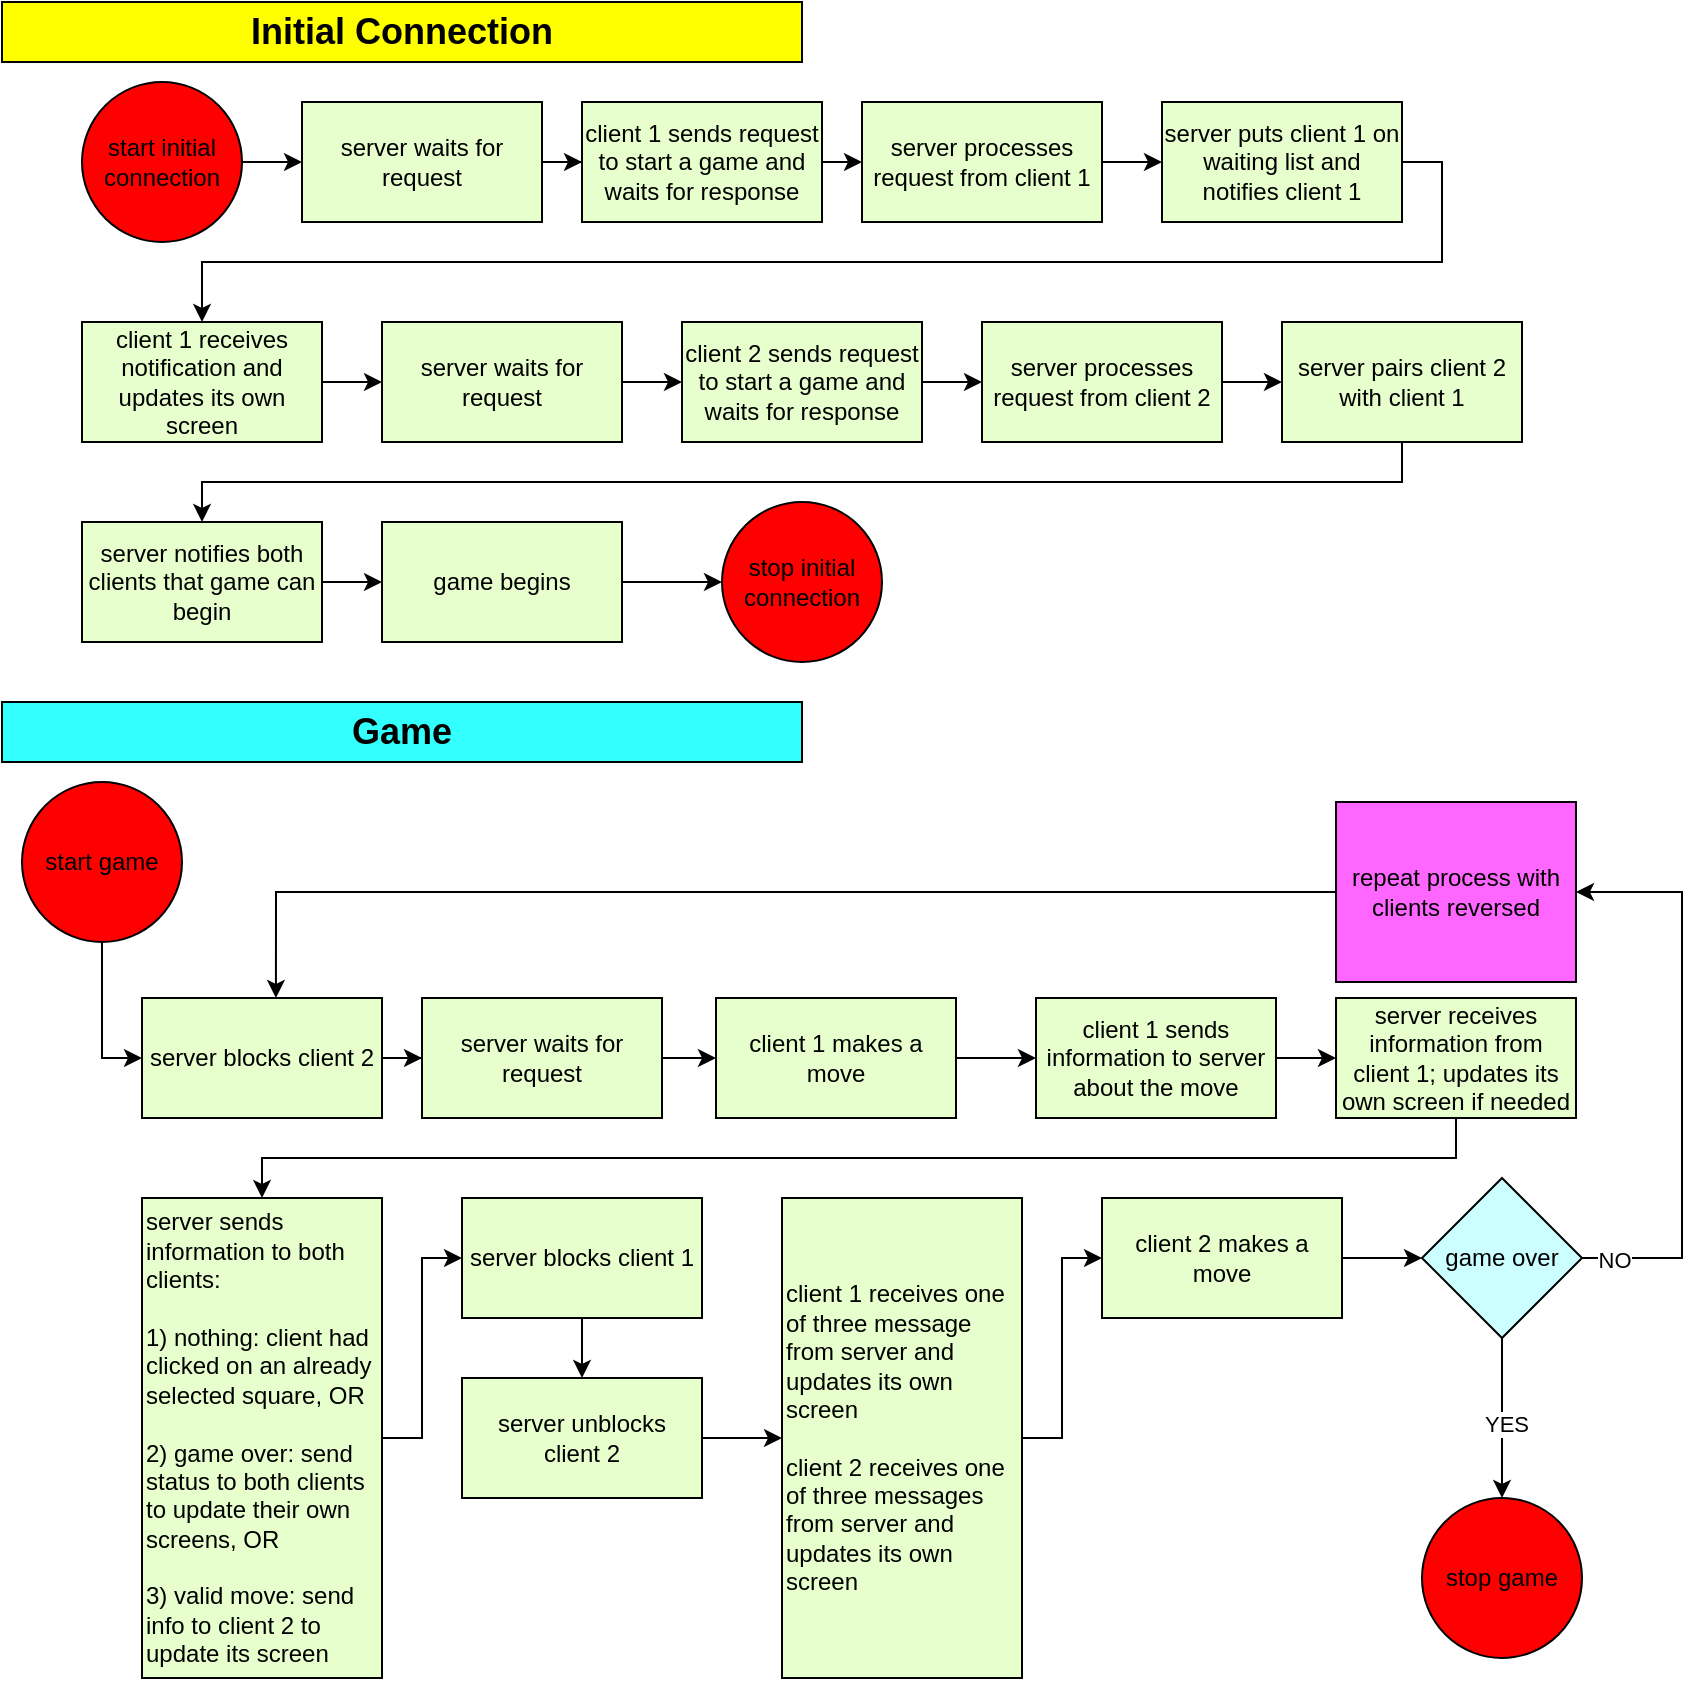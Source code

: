 <mxfile version="21.3.5" type="google">
  <diagram name="Page-1" id="1QbScK5wxTsoiBnjGym_">
    <mxGraphModel grid="1" page="1" gridSize="10" guides="1" tooltips="1" connect="1" arrows="1" fold="1" pageScale="1" pageWidth="850" pageHeight="1100" math="0" shadow="0">
      <root>
        <mxCell id="0" />
        <mxCell id="1" parent="0" />
        <mxCell id="Xri7i-WClRXvd3JNJ8lY-3" value="" style="edgeStyle=orthogonalEdgeStyle;rounded=0;orthogonalLoop=1;jettySize=auto;html=1;" edge="1" parent="1" source="Xri7i-WClRXvd3JNJ8lY-1" target="Xri7i-WClRXvd3JNJ8lY-2">
          <mxGeometry relative="1" as="geometry" />
        </mxCell>
        <mxCell id="Xri7i-WClRXvd3JNJ8lY-1" value="start initial connection" style="ellipse;whiteSpace=wrap;html=1;aspect=fixed;fillColor=#FF0000;" vertex="1" parent="1">
          <mxGeometry x="40" y="40" width="80" height="80" as="geometry" />
        </mxCell>
        <mxCell id="Xri7i-WClRXvd3JNJ8lY-5" value="" style="edgeStyle=orthogonalEdgeStyle;rounded=0;orthogonalLoop=1;jettySize=auto;html=1;" edge="1" parent="1" source="Xri7i-WClRXvd3JNJ8lY-2" target="Xri7i-WClRXvd3JNJ8lY-4">
          <mxGeometry relative="1" as="geometry" />
        </mxCell>
        <mxCell id="Xri7i-WClRXvd3JNJ8lY-2" value="server waits for request" style="whiteSpace=wrap;html=1;fillColor=#E6FFCC;" vertex="1" parent="1">
          <mxGeometry x="150" y="50" width="120" height="60" as="geometry" />
        </mxCell>
        <mxCell id="Xri7i-WClRXvd3JNJ8lY-11" style="edgeStyle=orthogonalEdgeStyle;rounded=0;orthogonalLoop=1;jettySize=auto;html=1;exitX=1;exitY=0.5;exitDx=0;exitDy=0;entryX=0;entryY=0.5;entryDx=0;entryDy=0;" edge="1" parent="1" source="Xri7i-WClRXvd3JNJ8lY-4" target="Xri7i-WClRXvd3JNJ8lY-8">
          <mxGeometry relative="1" as="geometry" />
        </mxCell>
        <mxCell id="Xri7i-WClRXvd3JNJ8lY-4" value="client 1 sends request to start a game and waits for response" style="whiteSpace=wrap;html=1;fillColor=#E6FFCC;" vertex="1" parent="1">
          <mxGeometry x="290" y="50" width="120" height="60" as="geometry" />
        </mxCell>
        <mxCell id="Xri7i-WClRXvd3JNJ8lY-13" value="" style="edgeStyle=orthogonalEdgeStyle;rounded=0;orthogonalLoop=1;jettySize=auto;html=1;" edge="1" parent="1" source="Xri7i-WClRXvd3JNJ8lY-8" target="Xri7i-WClRXvd3JNJ8lY-12">
          <mxGeometry relative="1" as="geometry" />
        </mxCell>
        <mxCell id="Xri7i-WClRXvd3JNJ8lY-8" value="server processes request from client 1" style="whiteSpace=wrap;html=1;fillColor=#E6FFCC;" vertex="1" parent="1">
          <mxGeometry x="430" y="50" width="120" height="60" as="geometry" />
        </mxCell>
        <mxCell id="Xri7i-WClRXvd3JNJ8lY-15" value="" style="edgeStyle=orthogonalEdgeStyle;rounded=0;orthogonalLoop=1;jettySize=auto;html=1;" edge="1" parent="1" source="Xri7i-WClRXvd3JNJ8lY-12" target="Xri7i-WClRXvd3JNJ8lY-14">
          <mxGeometry relative="1" as="geometry">
            <Array as="points">
              <mxPoint x="720" y="80" />
              <mxPoint x="720" y="130" />
              <mxPoint x="100" y="130" />
            </Array>
          </mxGeometry>
        </mxCell>
        <mxCell id="Xri7i-WClRXvd3JNJ8lY-12" value="server puts client 1 on waiting list and notifies client 1" style="whiteSpace=wrap;html=1;fillColor=#E6FFCC;" vertex="1" parent="1">
          <mxGeometry x="580" y="50" width="120" height="60" as="geometry" />
        </mxCell>
        <mxCell id="Xri7i-WClRXvd3JNJ8lY-18" value="" style="edgeStyle=orthogonalEdgeStyle;rounded=0;orthogonalLoop=1;jettySize=auto;html=1;" edge="1" parent="1" source="Xri7i-WClRXvd3JNJ8lY-14" target="Xri7i-WClRXvd3JNJ8lY-17">
          <mxGeometry relative="1" as="geometry" />
        </mxCell>
        <mxCell id="Xri7i-WClRXvd3JNJ8lY-14" value="client 1 receives notification and updates its own screen" style="whiteSpace=wrap;html=1;fillColor=#E6FFCC;" vertex="1" parent="1">
          <mxGeometry x="40" y="160" width="120" height="60" as="geometry" />
        </mxCell>
        <mxCell id="Xri7i-WClRXvd3JNJ8lY-16" value="&lt;font style=&quot;font-size: 18px;&quot;&gt;Initial Connection&lt;/font&gt;" style="rounded=0;whiteSpace=wrap;html=1;fillColor=#FFFF00;fontStyle=1" vertex="1" parent="1">
          <mxGeometry width="400" height="30" as="geometry" />
        </mxCell>
        <mxCell id="Xri7i-WClRXvd3JNJ8lY-20" value="" style="edgeStyle=orthogonalEdgeStyle;rounded=0;orthogonalLoop=1;jettySize=auto;html=1;" edge="1" parent="1" source="Xri7i-WClRXvd3JNJ8lY-17" target="Xri7i-WClRXvd3JNJ8lY-19">
          <mxGeometry relative="1" as="geometry" />
        </mxCell>
        <mxCell id="Xri7i-WClRXvd3JNJ8lY-17" value="server waits for request" style="whiteSpace=wrap;html=1;fillColor=#E6FFCC;" vertex="1" parent="1">
          <mxGeometry x="190" y="160" width="120" height="60" as="geometry" />
        </mxCell>
        <mxCell id="Xri7i-WClRXvd3JNJ8lY-22" value="" style="edgeStyle=orthogonalEdgeStyle;rounded=0;orthogonalLoop=1;jettySize=auto;html=1;" edge="1" parent="1" source="Xri7i-WClRXvd3JNJ8lY-19" target="Xri7i-WClRXvd3JNJ8lY-21">
          <mxGeometry relative="1" as="geometry" />
        </mxCell>
        <mxCell id="Xri7i-WClRXvd3JNJ8lY-19" value="client 2 sends request to start a game and waits for response" style="whiteSpace=wrap;html=1;fillColor=#E6FFCC;" vertex="1" parent="1">
          <mxGeometry x="340" y="160" width="120" height="60" as="geometry" />
        </mxCell>
        <mxCell id="Xri7i-WClRXvd3JNJ8lY-24" value="" style="edgeStyle=orthogonalEdgeStyle;rounded=0;orthogonalLoop=1;jettySize=auto;html=1;" edge="1" parent="1" source="Xri7i-WClRXvd3JNJ8lY-21" target="Xri7i-WClRXvd3JNJ8lY-23">
          <mxGeometry relative="1" as="geometry" />
        </mxCell>
        <mxCell id="Xri7i-WClRXvd3JNJ8lY-21" value="server processes request from client 2" style="whiteSpace=wrap;html=1;fillColor=#E6FFCC;" vertex="1" parent="1">
          <mxGeometry x="490" y="160" width="120" height="60" as="geometry" />
        </mxCell>
        <mxCell id="Xri7i-WClRXvd3JNJ8lY-26" value="" style="edgeStyle=orthogonalEdgeStyle;rounded=0;orthogonalLoop=1;jettySize=auto;html=1;" edge="1" parent="1" source="Xri7i-WClRXvd3JNJ8lY-23" target="Xri7i-WClRXvd3JNJ8lY-25">
          <mxGeometry relative="1" as="geometry">
            <Array as="points">
              <mxPoint x="700" y="240" />
              <mxPoint x="100" y="240" />
            </Array>
          </mxGeometry>
        </mxCell>
        <mxCell id="Xri7i-WClRXvd3JNJ8lY-23" value="server pairs client 2 with client 1" style="whiteSpace=wrap;html=1;fillColor=#E6FFCC;" vertex="1" parent="1">
          <mxGeometry x="640" y="160" width="120" height="60" as="geometry" />
        </mxCell>
        <mxCell id="Xri7i-WClRXvd3JNJ8lY-28" value="" style="edgeStyle=orthogonalEdgeStyle;rounded=0;orthogonalLoop=1;jettySize=auto;html=1;" edge="1" parent="1" source="Xri7i-WClRXvd3JNJ8lY-25" target="Xri7i-WClRXvd3JNJ8lY-27">
          <mxGeometry relative="1" as="geometry" />
        </mxCell>
        <mxCell id="Xri7i-WClRXvd3JNJ8lY-25" value="server notifies both clients that game can begin" style="whiteSpace=wrap;html=1;fillColor=#E6FFCC;" vertex="1" parent="1">
          <mxGeometry x="40" y="260" width="120" height="60" as="geometry" />
        </mxCell>
        <mxCell id="Xri7i-WClRXvd3JNJ8lY-72" style="edgeStyle=orthogonalEdgeStyle;rounded=0;orthogonalLoop=1;jettySize=auto;html=1;exitX=1;exitY=0.5;exitDx=0;exitDy=0;entryX=0;entryY=0.5;entryDx=0;entryDy=0;" edge="1" parent="1" source="Xri7i-WClRXvd3JNJ8lY-27" target="Xri7i-WClRXvd3JNJ8lY-70">
          <mxGeometry relative="1" as="geometry" />
        </mxCell>
        <mxCell id="Xri7i-WClRXvd3JNJ8lY-27" value="game begins" style="whiteSpace=wrap;html=1;fillColor=#E6FFCC;" vertex="1" parent="1">
          <mxGeometry x="190" y="260" width="120" height="60" as="geometry" />
        </mxCell>
        <mxCell id="Xri7i-WClRXvd3JNJ8lY-29" value="&lt;font style=&quot;font-size: 18px;&quot;&gt;Game&lt;/font&gt;" style="rounded=0;whiteSpace=wrap;html=1;fillColor=#33FFFF;fontStyle=1" vertex="1" parent="1">
          <mxGeometry y="350" width="400" height="30" as="geometry" />
        </mxCell>
        <mxCell id="Xri7i-WClRXvd3JNJ8lY-38" value="" style="edgeStyle=orthogonalEdgeStyle;rounded=0;orthogonalLoop=1;jettySize=auto;html=1;" edge="1" parent="1" source="Xri7i-WClRXvd3JNJ8lY-30" target="Xri7i-WClRXvd3JNJ8lY-37">
          <mxGeometry relative="1" as="geometry" />
        </mxCell>
        <mxCell id="Xri7i-WClRXvd3JNJ8lY-30" value="server blocks client 2" style="whiteSpace=wrap;html=1;fillColor=#E6FFCC;" vertex="1" parent="1">
          <mxGeometry x="70" y="498" width="120" height="60" as="geometry" />
        </mxCell>
        <mxCell id="Xri7i-WClRXvd3JNJ8lY-34" value="" style="edgeStyle=orthogonalEdgeStyle;rounded=0;orthogonalLoop=1;jettySize=auto;html=1;" edge="1" parent="1" source="Xri7i-WClRXvd3JNJ8lY-31" target="Xri7i-WClRXvd3JNJ8lY-33">
          <mxGeometry relative="1" as="geometry" />
        </mxCell>
        <mxCell id="Xri7i-WClRXvd3JNJ8lY-31" value="client 1 makes a move" style="whiteSpace=wrap;html=1;fillColor=#E6FFCC;" vertex="1" parent="1">
          <mxGeometry x="357" y="498" width="120" height="60" as="geometry" />
        </mxCell>
        <mxCell id="Xri7i-WClRXvd3JNJ8lY-36" value="" style="edgeStyle=orthogonalEdgeStyle;rounded=0;orthogonalLoop=1;jettySize=auto;html=1;" edge="1" parent="1" source="Xri7i-WClRXvd3JNJ8lY-33" target="Xri7i-WClRXvd3JNJ8lY-35">
          <mxGeometry relative="1" as="geometry" />
        </mxCell>
        <mxCell id="Xri7i-WClRXvd3JNJ8lY-33" value="client 1 sends information to server about the move" style="whiteSpace=wrap;html=1;fillColor=#E6FFCC;" vertex="1" parent="1">
          <mxGeometry x="517" y="498" width="120" height="60" as="geometry" />
        </mxCell>
        <mxCell id="Xri7i-WClRXvd3JNJ8lY-41" value="" style="edgeStyle=orthogonalEdgeStyle;rounded=0;orthogonalLoop=1;jettySize=auto;html=1;" edge="1" parent="1" source="Xri7i-WClRXvd3JNJ8lY-35" target="Xri7i-WClRXvd3JNJ8lY-40">
          <mxGeometry relative="1" as="geometry">
            <Array as="points">
              <mxPoint x="727" y="578" />
              <mxPoint x="130" y="578" />
            </Array>
          </mxGeometry>
        </mxCell>
        <mxCell id="Xri7i-WClRXvd3JNJ8lY-35" value="server receives information from client 1; updates its own screen if needed" style="whiteSpace=wrap;html=1;fillColor=#E6FFCC;" vertex="1" parent="1">
          <mxGeometry x="667" y="498" width="120" height="60" as="geometry" />
        </mxCell>
        <mxCell id="Xri7i-WClRXvd3JNJ8lY-39" value="" style="edgeStyle=orthogonalEdgeStyle;rounded=0;orthogonalLoop=1;jettySize=auto;html=1;" edge="1" parent="1" source="Xri7i-WClRXvd3JNJ8lY-37" target="Xri7i-WClRXvd3JNJ8lY-31">
          <mxGeometry relative="1" as="geometry" />
        </mxCell>
        <mxCell id="Xri7i-WClRXvd3JNJ8lY-37" value="server waits for request" style="whiteSpace=wrap;html=1;fillColor=#E6FFCC;" vertex="1" parent="1">
          <mxGeometry x="210" y="498" width="120" height="60" as="geometry" />
        </mxCell>
        <mxCell id="Xri7i-WClRXvd3JNJ8lY-61" value="" style="edgeStyle=orthogonalEdgeStyle;rounded=0;orthogonalLoop=1;jettySize=auto;html=1;" edge="1" parent="1" source="Xri7i-WClRXvd3JNJ8lY-40" target="Xri7i-WClRXvd3JNJ8lY-60">
          <mxGeometry relative="1" as="geometry" />
        </mxCell>
        <mxCell id="Xri7i-WClRXvd3JNJ8lY-40" value="server sends information to both clients:&lt;br&gt;&lt;br&gt;1) nothing: client had clicked on an already selected square, OR&lt;br&gt;&lt;br&gt;2) game over: send status to both clients to update their own screens, OR&lt;br&gt;&lt;br&gt;3) valid move: send info to client 2 to update its screen" style="whiteSpace=wrap;html=1;fillColor=#E6FFCC;align=left;" vertex="1" parent="1">
          <mxGeometry x="70" y="598" width="120" height="240" as="geometry" />
        </mxCell>
        <mxCell id="Xri7i-WClRXvd3JNJ8lY-59" style="edgeStyle=orthogonalEdgeStyle;rounded=0;orthogonalLoop=1;jettySize=auto;html=1;entryX=0;entryY=0.5;entryDx=0;entryDy=0;" edge="1" parent="1" source="Xri7i-WClRXvd3JNJ8lY-42" target="Xri7i-WClRXvd3JNJ8lY-44">
          <mxGeometry relative="1" as="geometry" />
        </mxCell>
        <mxCell id="Xri7i-WClRXvd3JNJ8lY-42" value="client 1 receives one of three message from server and updates its own screen&lt;br&gt;&lt;br&gt;client 2 receives one of three messages from server and updates its own screen" style="whiteSpace=wrap;html=1;align=left;fillColor=#E6FFCC;" vertex="1" parent="1">
          <mxGeometry x="390" y="598" width="120" height="240" as="geometry" />
        </mxCell>
        <mxCell id="Xri7i-WClRXvd3JNJ8lY-65" value="" style="edgeStyle=orthogonalEdgeStyle;rounded=0;orthogonalLoop=1;jettySize=auto;html=1;" edge="1" parent="1" source="Xri7i-WClRXvd3JNJ8lY-44" target="Xri7i-WClRXvd3JNJ8lY-48">
          <mxGeometry relative="1" as="geometry" />
        </mxCell>
        <mxCell id="Xri7i-WClRXvd3JNJ8lY-44" value="client 2 makes a move" style="whiteSpace=wrap;html=1;align=center;fillColor=#E6FFCC;" vertex="1" parent="1">
          <mxGeometry x="550" y="598" width="120" height="60" as="geometry" />
        </mxCell>
        <mxCell id="Xri7i-WClRXvd3JNJ8lY-69" style="edgeStyle=orthogonalEdgeStyle;rounded=0;orthogonalLoop=1;jettySize=auto;html=1;entryX=0.558;entryY=0;entryDx=0;entryDy=0;entryPerimeter=0;" edge="1" parent="1" source="Xri7i-WClRXvd3JNJ8lY-46" target="Xri7i-WClRXvd3JNJ8lY-30">
          <mxGeometry relative="1" as="geometry" />
        </mxCell>
        <mxCell id="Xri7i-WClRXvd3JNJ8lY-46" value="repeat process with clients reversed" style="whiteSpace=wrap;html=1;fillColor=#FF66FF;" vertex="1" parent="1">
          <mxGeometry x="667" y="400" width="120" height="90" as="geometry" />
        </mxCell>
        <mxCell id="Xri7i-WClRXvd3JNJ8lY-51" value="" style="edgeStyle=orthogonalEdgeStyle;rounded=0;orthogonalLoop=1;jettySize=auto;html=1;" edge="1" parent="1" source="Xri7i-WClRXvd3JNJ8lY-48" target="Xri7i-WClRXvd3JNJ8lY-50">
          <mxGeometry relative="1" as="geometry" />
        </mxCell>
        <mxCell id="Xri7i-WClRXvd3JNJ8lY-52" value="YES" style="edgeLabel;html=1;align=center;verticalAlign=middle;resizable=0;points=[];" connectable="0" vertex="1" parent="Xri7i-WClRXvd3JNJ8lY-51">
          <mxGeometry x="0.075" y="2" relative="1" as="geometry">
            <mxPoint as="offset" />
          </mxGeometry>
        </mxCell>
        <mxCell id="Xri7i-WClRXvd3JNJ8lY-67" style="edgeStyle=orthogonalEdgeStyle;rounded=0;orthogonalLoop=1;jettySize=auto;html=1;entryX=1;entryY=0.5;entryDx=0;entryDy=0;" edge="1" parent="1" source="Xri7i-WClRXvd3JNJ8lY-48" target="Xri7i-WClRXvd3JNJ8lY-46">
          <mxGeometry relative="1" as="geometry">
            <Array as="points">
              <mxPoint x="840" y="628" />
              <mxPoint x="840" y="445" />
            </Array>
          </mxGeometry>
        </mxCell>
        <mxCell id="Xri7i-WClRXvd3JNJ8lY-68" value="NO" style="edgeLabel;html=1;align=center;verticalAlign=middle;resizable=0;points=[];" connectable="0" vertex="1" parent="Xri7i-WClRXvd3JNJ8lY-67">
          <mxGeometry x="-0.888" y="-1" relative="1" as="geometry">
            <mxPoint as="offset" />
          </mxGeometry>
        </mxCell>
        <mxCell id="Xri7i-WClRXvd3JNJ8lY-48" value="game over" style="rhombus;whiteSpace=wrap;html=1;fillColor=#CCFFFF;" vertex="1" parent="1">
          <mxGeometry x="710" y="588" width="80" height="80" as="geometry" />
        </mxCell>
        <mxCell id="Xri7i-WClRXvd3JNJ8lY-50" value="stop game" style="ellipse;whiteSpace=wrap;html=1;fillColor=#FF0000;" vertex="1" parent="1">
          <mxGeometry x="710" y="748" width="80" height="80" as="geometry" />
        </mxCell>
        <mxCell id="Xri7i-WClRXvd3JNJ8lY-63" value="" style="edgeStyle=orthogonalEdgeStyle;rounded=0;orthogonalLoop=1;jettySize=auto;html=1;" edge="1" parent="1" source="Xri7i-WClRXvd3JNJ8lY-60" target="Xri7i-WClRXvd3JNJ8lY-62">
          <mxGeometry relative="1" as="geometry" />
        </mxCell>
        <mxCell id="Xri7i-WClRXvd3JNJ8lY-60" value="server blocks client 1" style="whiteSpace=wrap;html=1;align=center;fillColor=#E6FFCC;" vertex="1" parent="1">
          <mxGeometry x="230" y="598" width="120" height="60" as="geometry" />
        </mxCell>
        <mxCell id="Xri7i-WClRXvd3JNJ8lY-64" value="" style="edgeStyle=orthogonalEdgeStyle;rounded=0;orthogonalLoop=1;jettySize=auto;html=1;" edge="1" parent="1" source="Xri7i-WClRXvd3JNJ8lY-62" target="Xri7i-WClRXvd3JNJ8lY-42">
          <mxGeometry relative="1" as="geometry" />
        </mxCell>
        <mxCell id="Xri7i-WClRXvd3JNJ8lY-62" value="server unblocks &lt;br&gt;client 2" style="whiteSpace=wrap;html=1;fillColor=#E6FFCC;" vertex="1" parent="1">
          <mxGeometry x="230" y="688" width="120" height="60" as="geometry" />
        </mxCell>
        <mxCell id="Xri7i-WClRXvd3JNJ8lY-70" value="stop initial connection" style="ellipse;whiteSpace=wrap;html=1;aspect=fixed;fillColor=#FF0000;" vertex="1" parent="1">
          <mxGeometry x="360" y="250" width="80" height="80" as="geometry" />
        </mxCell>
        <mxCell id="Xri7i-WClRXvd3JNJ8lY-74" style="edgeStyle=orthogonalEdgeStyle;rounded=0;orthogonalLoop=1;jettySize=auto;html=1;entryX=0;entryY=0.5;entryDx=0;entryDy=0;" edge="1" parent="1" source="Xri7i-WClRXvd3JNJ8lY-73" target="Xri7i-WClRXvd3JNJ8lY-30">
          <mxGeometry relative="1" as="geometry" />
        </mxCell>
        <mxCell id="Xri7i-WClRXvd3JNJ8lY-73" value="start game" style="ellipse;whiteSpace=wrap;html=1;aspect=fixed;fillColor=#FF0000;" vertex="1" parent="1">
          <mxGeometry x="10" y="390" width="80" height="80" as="geometry" />
        </mxCell>
      </root>
    </mxGraphModel>
  </diagram>
</mxfile>

